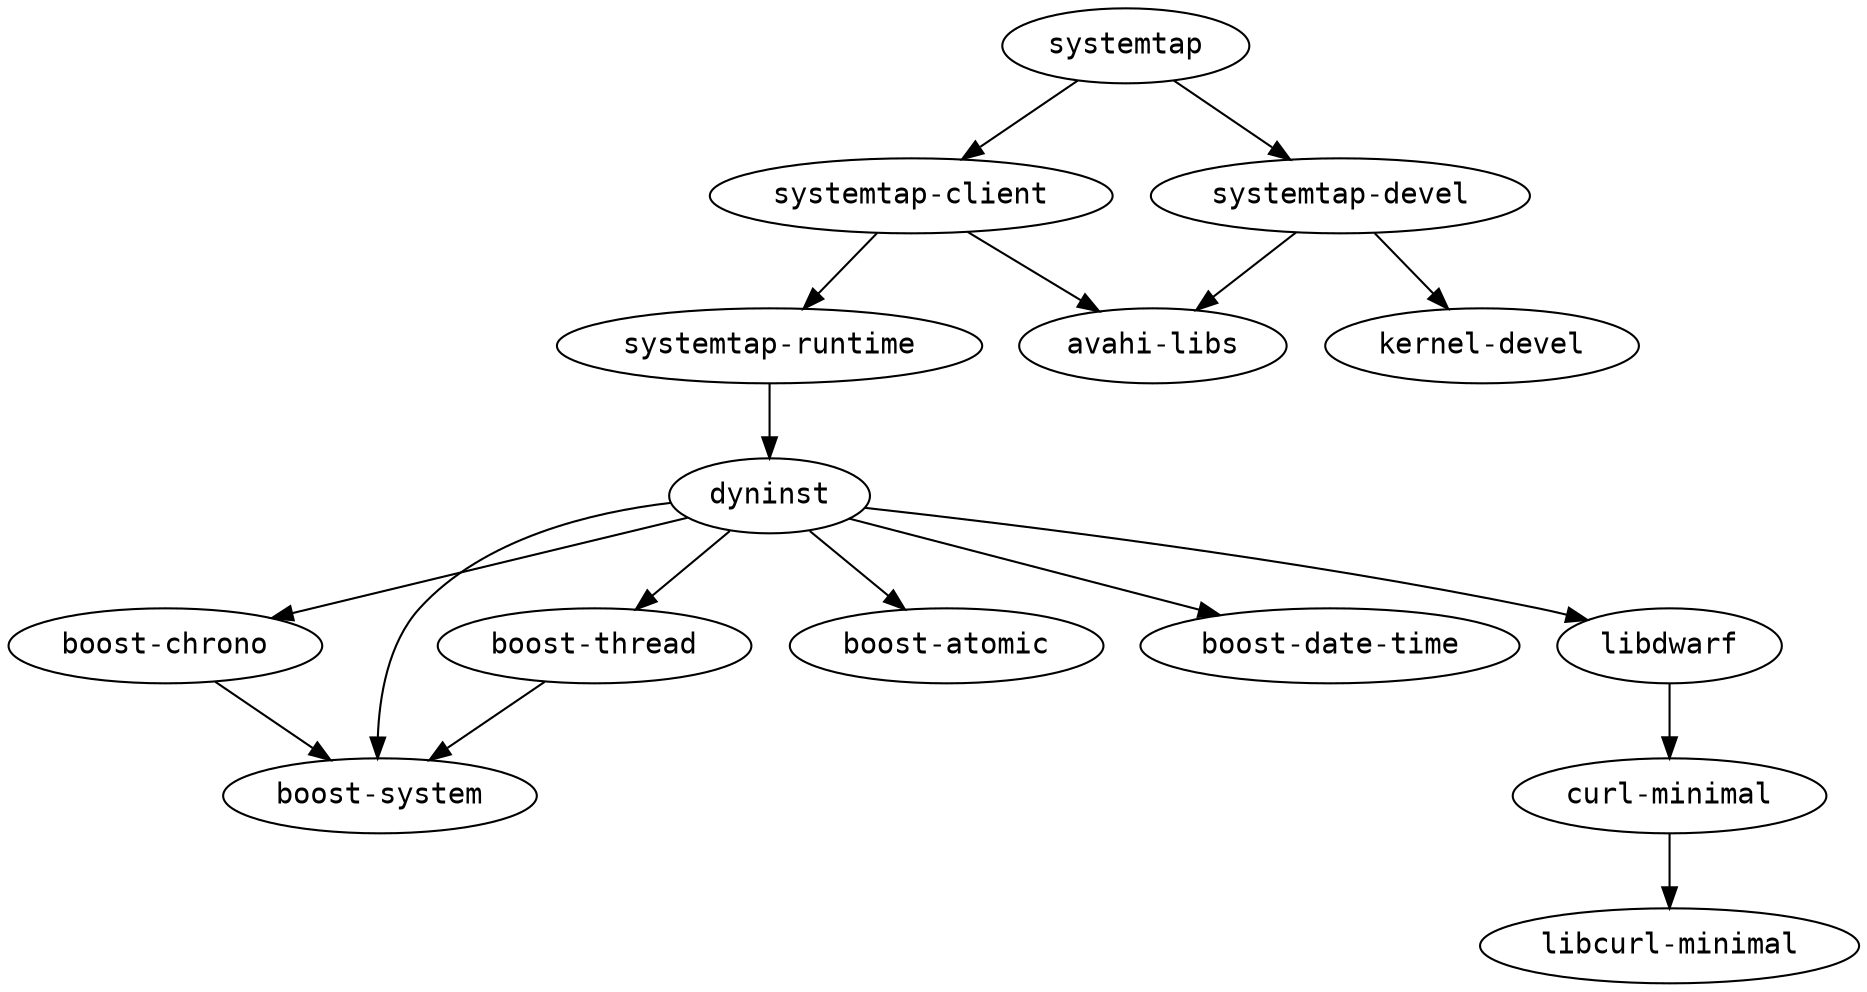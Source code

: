 strict digraph G {
node [fontname=monospace];
  "boost-chrono" -> "boost-system";
  "boost-thread" -> "boost-system";
  "curl-minimal" -> "libcurl-minimal";
  "dyninst" -> "boost-atomic";
  "dyninst" -> "boost-chrono";
  "dyninst" -> "boost-date-time";
  "dyninst" -> "boost-system";
  "dyninst" -> "boost-thread";
  "dyninst" -> "libdwarf";
  "libdwarf" -> "curl-minimal";
  "systemtap-client" -> "avahi-libs";
  "systemtap-client" -> "systemtap-runtime";
  "systemtap-devel" -> "avahi-libs";
  "systemtap-devel" -> "kernel-devel";
  "systemtap-runtime" -> "dyninst";
  "systemtap" -> "systemtap-client";
  "systemtap" -> "systemtap-devel";
}
